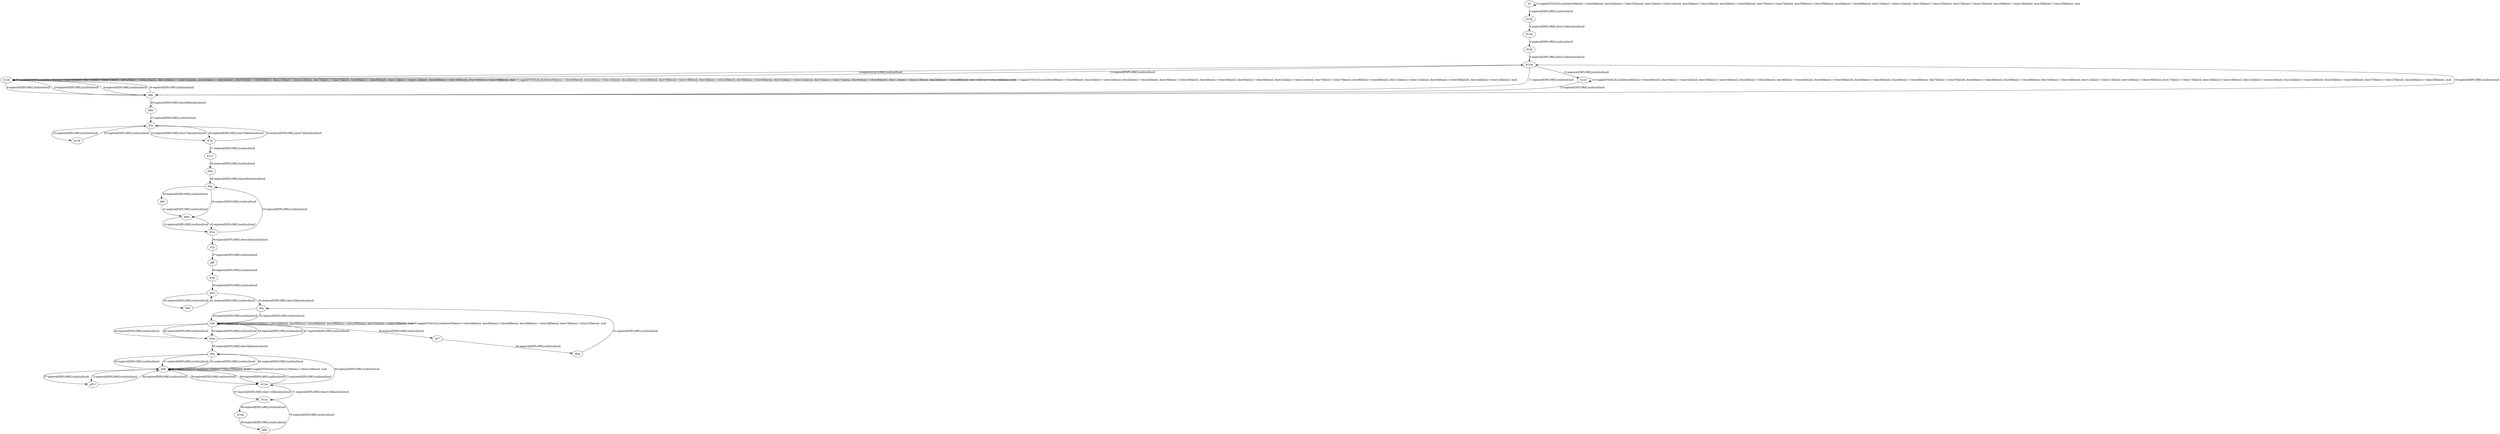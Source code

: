 # Total number of goals covered by this test: 1
# d11m --> b68

digraph g {
"b3" -> "b3" [label = "1-toggle[TOGGLE];/null/door0[false]:=!(door0[false]); door32[false]:=!(door32[false]); door1[false]:=!(door1[false]); door2[false]:=!(door2[false]); door5[false]:=!(door5[false]); door7[false]:=!(door7[false]); door39[false]:=!(door39[false]); door9[false]:=!(door9[false]); door11[false]:=!(door11[false]); door12[false]:=!(door12[false]); door13[false]:=!(door13[false]); door19[false]:=!(door19[false]); door20[false]:=!(door20[false]); /null"];
"b3" -> "d13p" [label = "2-explore[EXPLORE];/null/null/null"];
"d13p" -> "d13m" [label = "3-explore[EXPLORE];/door13[false]/null/null"];
"d13m" -> "d12p" [label = "4-explore[EXPLORE];/null/null/null"];
"d12p" -> "d12m" [label = "5-explore[EXPLORE];/door12[false]/null/null"];
"d12m" -> "b124" [label = "6-explore[EXPLORE];/null/null/null"];
"b124" -> "b124" [label = "7-toggle[TOGGLE];/null/door0[false]:=!(door0[false]); door1[false]:=!(door1[false]); door2[false]:=!(door2[false]); door18[false]:=!(door18[false]); door3[false]:=!(door3[false]); door5[false]:=!(door5[false]); door21[false]:=!(door21[false]); door7[false]:=!(door7[false]); door9[false]:=!(door9[false]); door11[false]:=!(door11[false]); door28[false]:=!(door28[false]); door14[false]:=!(door14[false]); /null"];
"b124" -> "d9p" [label = "8-explore[EXPLORE];/null/null/null"];
"d9p" -> "b124" [label = "9-explore[EXPLORE];/null/null/null"];
"b124" -> "b124" [label = "10-toggle[TOGGLE];/null/door0[false]:=!(door0[false]); door1[false]:=!(door1[false]); door2[false]:=!(door2[false]); door18[false]:=!(door18[false]); door3[false]:=!(door3[false]); door5[false]:=!(door5[false]); door21[false]:=!(door21[false]); door7[false]:=!(door7[false]); door9[false]:=!(door9[false]); door11[false]:=!(door11[false]); door28[false]:=!(door28[false]); door14[false]:=!(door14[false]); /null"];
"b124" -> "b124" [label = "11-toggle[TOGGLE];/null/door0[false]:=!(door0[false]); door1[false]:=!(door1[false]); door2[false]:=!(door2[false]); door18[false]:=!(door18[false]); door3[false]:=!(door3[false]); door5[false]:=!(door5[false]); door21[false]:=!(door21[false]); door7[false]:=!(door7[false]); door9[false]:=!(door9[false]); door11[false]:=!(door11[false]); door28[false]:=!(door28[false]); door14[false]:=!(door14[false]); /null"];
"b124" -> "d12m" [label = "12-explore[EXPLORE];/null/null/null"];
"d12m" -> "b123" [label = "13-explore[EXPLORE];/null/null/null"];
"b123" -> "b123" [label = "14-toggle[TOGGLE];/null/door0[false]:=!(door0[false]); door1[false]:=!(door1[false]); door33[false]:=!(door33[false]); door2[false]:=!(door2[false]); door4[false]:=!(door4[false]); door36[false]:=!(door36[false]); door5[false]:=!(door5[false]); door6[false]:=!(door6[false]); door7[false]:=!(door7[false]); door8[false]:=!(door8[false]); door9[false]:=!(door9[false]); door10[false]:=!(door10[false]); door11[false]:=!(door11[false]); door16[false]:=!(door16[false]); door17[false]:=!(door17[false]); door18[false]:=!(door18[false]); door21[false]:=!(door21[false]); door22[false]:=!(door22[false]); door25[false]:=!(door25[false]); door27[false]:=!(door27[false]); door28[false]:=!(door28[false]); /null"];
"b123" -> "d9p" [label = "15-explore[EXPLORE];/null/null/null"];
"d9p" -> "d12m" [label = "16-explore[EXPLORE];/null/null/null"];
"d12m" -> "d9p" [label = "17-explore[EXPLORE];/null/null/null"];
"d9p" -> "b124" [label = "18-explore[EXPLORE];/null/null/null"];
"b124" -> "d9p" [label = "19-explore[EXPLORE];/null/null/null"];
"d9p" -> "d9m" [label = "20-explore[EXPLORE];/door9[false]/null/null"];
"d9m" -> "d7p" [label = "21-explore[EXPLORE];/null/null/null"];
"d7p" -> "b126" [label = "22-explore[EXPLORE];/null/null/null"];
"b126" -> "d7p" [label = "23-explore[EXPLORE];/null/null/null"];
"d7p" -> "d7m" [label = "24-explore[EXPLORE];/door7[false]/null/null"];
"d7m" -> "d7p" [label = "25-explore[EXPLORE];/door7[false]/null/null"];
"d7p" -> "d7m" [label = "26-explore[EXPLORE];/door7[false]/null/null"];
"d7m" -> "b115" [label = "27-explore[EXPLORE];/null/null/null"];
"b115" -> "d0m" [label = "28-explore[EXPLORE];/null/null/null"];
"d0m" -> "d0p" [label = "29-explore[EXPLORE];/door0[false]/null/null"];
"d0p" -> "b66" [label = "30-explore[EXPLORE];/null/null/null"];
"b66" -> "d4m" [label = "31-explore[EXPLORE];/null/null/null"];
"d4m" -> "d1m" [label = "32-explore[EXPLORE];/null/null/null"];
"d1m" -> "d0p" [label = "33-explore[EXPLORE];/null/null/null"];
"d0p" -> "d4m" [label = "34-explore[EXPLORE];/null/null/null"];
"d4m" -> "d1m" [label = "35-explore[EXPLORE];/null/null/null"];
"d1m" -> "d1p" [label = "36-explore[EXPLORE];/door1[false]/null/null"];
"d1p" -> "gf8" [label = "37-explore[EXPLORE];/null/null/null"];
"gf8" -> "d3m" [label = "38-explore[EXPLORE];/null/null/null"];
"d3m" -> "d2m" [label = "39-explore[EXPLORE];/null/null/null"];
"d2m" -> "b48" [label = "40-explore[EXPLORE];/null/null/null"];
"b48" -> "d2m" [label = "41-explore[EXPLORE];/null/null/null"];
"d2m" -> "d2p" [label = "42-explore[EXPLORE];/door2[false]/null/null"];
"d2p" -> "b26" [label = "43-explore[EXPLORE];/null/null/null"];
"b26" -> "d5m" [label = "44-explore[EXPLORE];/null/null/null"];
"d5m" -> "b26" [label = "45-explore[EXPLORE];/null/null/null"];
"b26" -> "d5m" [label = "46-explore[EXPLORE];/null/null/null"];
"d5m" -> "b26" [label = "47-explore[EXPLORE];/null/null/null"];
"b26" -> "b26" [label = "48-toggle[TOGGLE];/null/door5[false]:=!(door5[false]); door6[false]:=!(door6[false]); door28[false]:=!(door28[false]); door15[false]:=!(door15[false]); /null"];
"b26" -> "b27" [label = "49-explore[EXPLORE];/null/null/null"];
"b27" -> "d6m" [label = "50-explore[EXPLORE];/null/null/null"];
"d6m" -> "d2p" [label = "51-explore[EXPLORE];/null/null/null"];
"d2p" -> "b26" [label = "52-explore[EXPLORE];/null/null/null"];
"b26" -> "b26" [label = "53-toggle[TOGGLE];/null/door5[false]:=!(door5[false]); door6[false]:=!(door6[false]); door28[false]:=!(door28[false]); door15[false]:=!(door15[false]); /null"];
"b26" -> "d5m" [label = "54-explore[EXPLORE];/null/null/null"];
"d5m" -> "d5p" [label = "55-explore[EXPLORE];/door5[false]/null/null"];
"d5p" -> "b68" [label = "56-explore[EXPLORE];/null/null/null"];
"b68" -> "gf10" [label = "57-explore[EXPLORE];/null/null/null"];
"gf10" -> "b68" [label = "58-explore[EXPLORE];/null/null/null"];
"b68" -> "d11m" [label = "59-explore[EXPLORE];/null/null/null"];
"d11m" -> "d5p" [label = "60-explore[EXPLORE];/null/null/null"];
"d5p" -> "b68" [label = "61-explore[EXPLORE];/null/null/null"];
"b68" -> "d5p" [label = "62-explore[EXPLORE];/null/null/null"];
"d5p" -> "b68" [label = "63-explore[EXPLORE];/null/null/null"];
"b68" -> "b68" [label = "64-toggle[TOGGLE];/null/door15[false]:=!(door15[false]); /null"];
"b68" -> "b68" [label = "65-toggle[TOGGLE];/null/door15[false]:=!(door15[false]); /null"];
"b68" -> "d11m" [label = "66-explore[EXPLORE];/null/null/null"];
"d11m" -> "d11p" [label = "67-explore[EXPLORE];/door11[false]/null/null"];
"d11p" -> "d15m" [label = "68-explore[EXPLORE];/null/null/null"];
"d15m" -> "b89" [label = "69-explore[EXPLORE];/null/null/null"];
"b89" -> "d11p" [label = "70-explore[EXPLORE];/null/null/null"];
"d11p" -> "d11m" [label = "71-explore[EXPLORE];/door11[false]/null/null"];
"d11m" -> "b68" [label = "72-explore[EXPLORE];/null/null/null"];
"b68" -> "gf10" [label = "73-explore[EXPLORE];/null/null/null"];
}